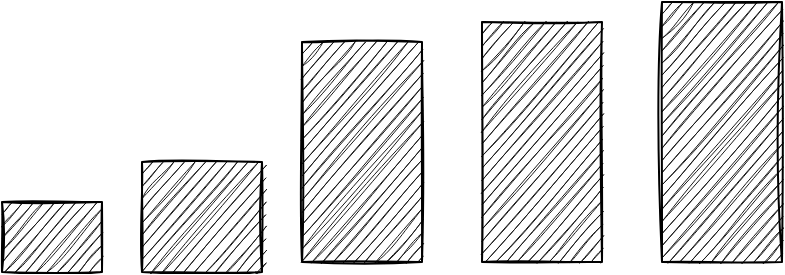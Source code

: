 <mxfile version="14.2.9" type="github">
  <diagram id="sDwjNGOuj7Jm8Y4Agvf9" name="第 1 页">
    <mxGraphModel dx="1426" dy="769" grid="1" gridSize="10" guides="1" tooltips="1" connect="1" arrows="1" fold="1" page="1" pageScale="1" pageWidth="827" pageHeight="1169" math="0" shadow="0">
      <root>
        <mxCell id="0" />
        <mxCell id="1" parent="0" />
        <mxCell id="Zxvds3JcxAFImBv_wv43-1" value="" style="rounded=0;whiteSpace=wrap;html=1;sketch=1;fillStyle=auto;fillColor=#1A1A1A;" vertex="1" parent="1">
          <mxGeometry x="320" y="550" width="50" height="35" as="geometry" />
        </mxCell>
        <mxCell id="Zxvds3JcxAFImBv_wv43-2" value="" style="rounded=0;whiteSpace=wrap;html=1;sketch=1;fillStyle=auto;fillColor=#1A1A1A;" vertex="1" parent="1">
          <mxGeometry x="390" y="530" width="60" height="55" as="geometry" />
        </mxCell>
        <mxCell id="Zxvds3JcxAFImBv_wv43-3" value="" style="rounded=0;whiteSpace=wrap;html=1;sketch=1;fillStyle=auto;fillColor=#1A1A1A;" vertex="1" parent="1">
          <mxGeometry x="470" y="470" width="60" height="110" as="geometry" />
        </mxCell>
        <mxCell id="Zxvds3JcxAFImBv_wv43-4" value="" style="rounded=0;whiteSpace=wrap;html=1;sketch=1;fillStyle=auto;fillColor=#1A1A1A;" vertex="1" parent="1">
          <mxGeometry x="560" y="460" width="60" height="120" as="geometry" />
        </mxCell>
        <mxCell id="Zxvds3JcxAFImBv_wv43-5" value="&lt;pre&gt;&lt;br&gt;&lt;/pre&gt;" style="rounded=0;whiteSpace=wrap;html=1;sketch=1;fillStyle=auto;fillColor=#1A1A1A;" vertex="1" parent="1">
          <mxGeometry x="650" y="450" width="60" height="130" as="geometry" />
        </mxCell>
      </root>
    </mxGraphModel>
  </diagram>
</mxfile>
